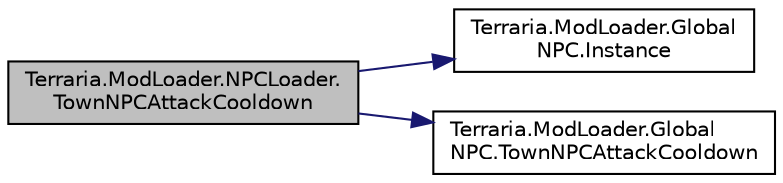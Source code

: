 digraph "Terraria.ModLoader.NPCLoader.TownNPCAttackCooldown"
{
  edge [fontname="Helvetica",fontsize="10",labelfontname="Helvetica",labelfontsize="10"];
  node [fontname="Helvetica",fontsize="10",shape=record];
  rankdir="LR";
  Node271 [label="Terraria.ModLoader.NPCLoader.\lTownNPCAttackCooldown",height=0.2,width=0.4,color="black", fillcolor="grey75", style="filled", fontcolor="black"];
  Node271 -> Node272 [color="midnightblue",fontsize="10",style="solid",fontname="Helvetica"];
  Node272 [label="Terraria.ModLoader.Global\lNPC.Instance",height=0.2,width=0.4,color="black", fillcolor="white", style="filled",URL="$class_terraria_1_1_mod_loader_1_1_global_n_p_c.html#a864f48a10f6273f77c6a089b9baa8e4c"];
  Node271 -> Node273 [color="midnightblue",fontsize="10",style="solid",fontname="Helvetica"];
  Node273 [label="Terraria.ModLoader.Global\lNPC.TownNPCAttackCooldown",height=0.2,width=0.4,color="black", fillcolor="white", style="filled",URL="$class_terraria_1_1_mod_loader_1_1_global_n_p_c.html#af76afb7606070f4db75a72fa6b2f4edd",tooltip="Allows you to determine the cooldown between each of a town NPC&#39;s attack. The cooldown will be a numb..."];
}

